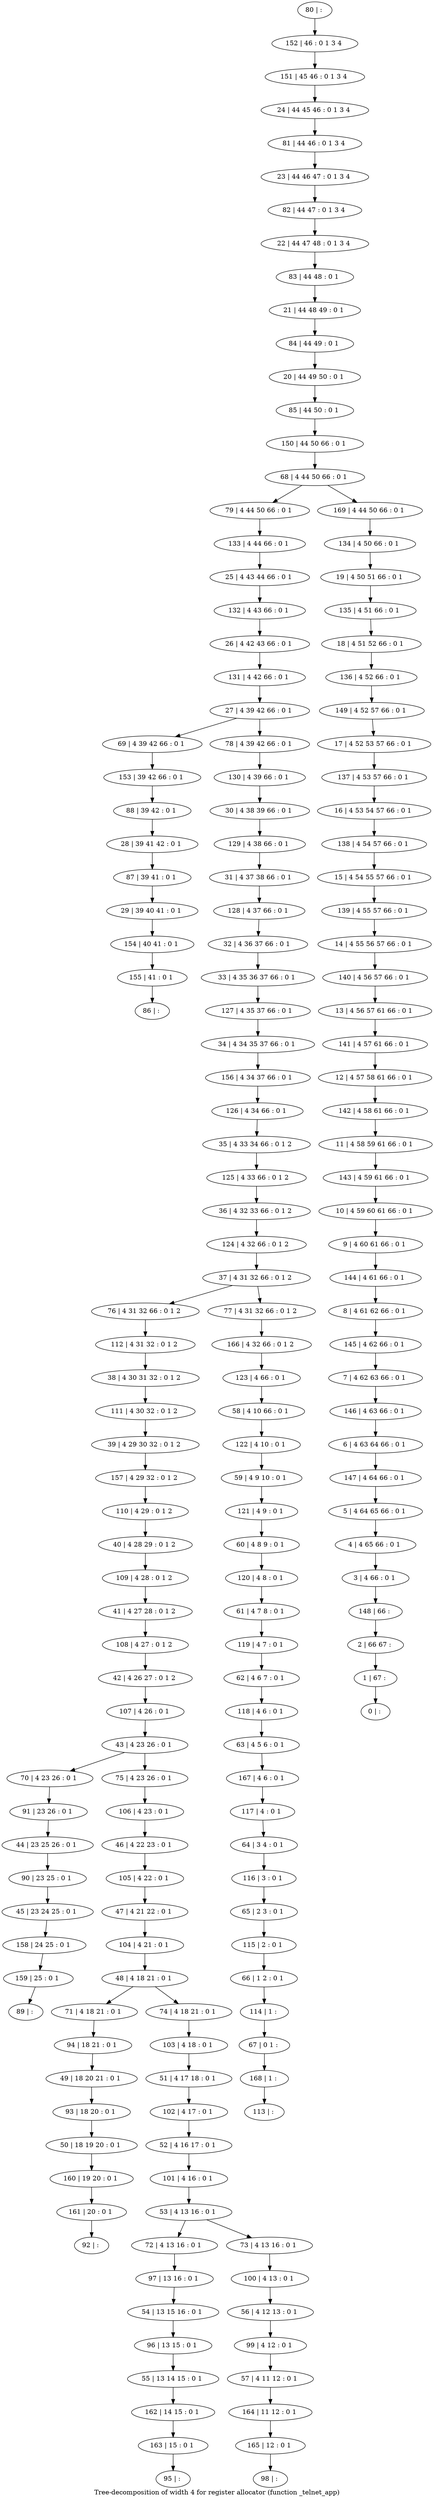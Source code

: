 digraph G {
graph [label="Tree-decomposition of width 4 for register allocator (function _telnet_app)"]
0[label="0 | : "];
1[label="1 | 67 : "];
2[label="2 | 66 67 : "];
3[label="3 | 4 66 : 0 1 "];
4[label="4 | 4 65 66 : 0 1 "];
5[label="5 | 4 64 65 66 : 0 1 "];
6[label="6 | 4 63 64 66 : 0 1 "];
7[label="7 | 4 62 63 66 : 0 1 "];
8[label="8 | 4 61 62 66 : 0 1 "];
9[label="9 | 4 60 61 66 : 0 1 "];
10[label="10 | 4 59 60 61 66 : 0 1 "];
11[label="11 | 4 58 59 61 66 : 0 1 "];
12[label="12 | 4 57 58 61 66 : 0 1 "];
13[label="13 | 4 56 57 61 66 : 0 1 "];
14[label="14 | 4 55 56 57 66 : 0 1 "];
15[label="15 | 4 54 55 57 66 : 0 1 "];
16[label="16 | 4 53 54 57 66 : 0 1 "];
17[label="17 | 4 52 53 57 66 : 0 1 "];
18[label="18 | 4 51 52 66 : 0 1 "];
19[label="19 | 4 50 51 66 : 0 1 "];
20[label="20 | 44 49 50 : 0 1 "];
21[label="21 | 44 48 49 : 0 1 "];
22[label="22 | 44 47 48 : 0 1 3 4 "];
23[label="23 | 44 46 47 : 0 1 3 4 "];
24[label="24 | 44 45 46 : 0 1 3 4 "];
25[label="25 | 4 43 44 66 : 0 1 "];
26[label="26 | 4 42 43 66 : 0 1 "];
27[label="27 | 4 39 42 66 : 0 1 "];
28[label="28 | 39 41 42 : 0 1 "];
29[label="29 | 39 40 41 : 0 1 "];
30[label="30 | 4 38 39 66 : 0 1 "];
31[label="31 | 4 37 38 66 : 0 1 "];
32[label="32 | 4 36 37 66 : 0 1 "];
33[label="33 | 4 35 36 37 66 : 0 1 "];
34[label="34 | 4 34 35 37 66 : 0 1 "];
35[label="35 | 4 33 34 66 : 0 1 2 "];
36[label="36 | 4 32 33 66 : 0 1 2 "];
37[label="37 | 4 31 32 66 : 0 1 2 "];
38[label="38 | 4 30 31 32 : 0 1 2 "];
39[label="39 | 4 29 30 32 : 0 1 2 "];
40[label="40 | 4 28 29 : 0 1 2 "];
41[label="41 | 4 27 28 : 0 1 2 "];
42[label="42 | 4 26 27 : 0 1 2 "];
43[label="43 | 4 23 26 : 0 1 "];
44[label="44 | 23 25 26 : 0 1 "];
45[label="45 | 23 24 25 : 0 1 "];
46[label="46 | 4 22 23 : 0 1 "];
47[label="47 | 4 21 22 : 0 1 "];
48[label="48 | 4 18 21 : 0 1 "];
49[label="49 | 18 20 21 : 0 1 "];
50[label="50 | 18 19 20 : 0 1 "];
51[label="51 | 4 17 18 : 0 1 "];
52[label="52 | 4 16 17 : 0 1 "];
53[label="53 | 4 13 16 : 0 1 "];
54[label="54 | 13 15 16 : 0 1 "];
55[label="55 | 13 14 15 : 0 1 "];
56[label="56 | 4 12 13 : 0 1 "];
57[label="57 | 4 11 12 : 0 1 "];
58[label="58 | 4 10 66 : 0 1 "];
59[label="59 | 4 9 10 : 0 1 "];
60[label="60 | 4 8 9 : 0 1 "];
61[label="61 | 4 7 8 : 0 1 "];
62[label="62 | 4 6 7 : 0 1 "];
63[label="63 | 4 5 6 : 0 1 "];
64[label="64 | 3 4 : 0 1 "];
65[label="65 | 2 3 : 0 1 "];
66[label="66 | 1 2 : 0 1 "];
67[label="67 | 0 1 : "];
68[label="68 | 4 44 50 66 : 0 1 "];
69[label="69 | 4 39 42 66 : 0 1 "];
70[label="70 | 4 23 26 : 0 1 "];
71[label="71 | 4 18 21 : 0 1 "];
72[label="72 | 4 13 16 : 0 1 "];
73[label="73 | 4 13 16 : 0 1 "];
74[label="74 | 4 18 21 : 0 1 "];
75[label="75 | 4 23 26 : 0 1 "];
76[label="76 | 4 31 32 66 : 0 1 2 "];
77[label="77 | 4 31 32 66 : 0 1 2 "];
78[label="78 | 4 39 42 66 : 0 1 "];
79[label="79 | 4 44 50 66 : 0 1 "];
80[label="80 | : "];
81[label="81 | 44 46 : 0 1 3 4 "];
82[label="82 | 44 47 : 0 1 3 4 "];
83[label="83 | 44 48 : 0 1 "];
84[label="84 | 44 49 : 0 1 "];
85[label="85 | 44 50 : 0 1 "];
86[label="86 | : "];
87[label="87 | 39 41 : 0 1 "];
88[label="88 | 39 42 : 0 1 "];
89[label="89 | : "];
90[label="90 | 23 25 : 0 1 "];
91[label="91 | 23 26 : 0 1 "];
92[label="92 | : "];
93[label="93 | 18 20 : 0 1 "];
94[label="94 | 18 21 : 0 1 "];
95[label="95 | : "];
96[label="96 | 13 15 : 0 1 "];
97[label="97 | 13 16 : 0 1 "];
98[label="98 | : "];
99[label="99 | 4 12 : 0 1 "];
100[label="100 | 4 13 : 0 1 "];
101[label="101 | 4 16 : 0 1 "];
102[label="102 | 4 17 : 0 1 "];
103[label="103 | 4 18 : 0 1 "];
104[label="104 | 4 21 : 0 1 "];
105[label="105 | 4 22 : 0 1 "];
106[label="106 | 4 23 : 0 1 "];
107[label="107 | 4 26 : 0 1 "];
108[label="108 | 4 27 : 0 1 2 "];
109[label="109 | 4 28 : 0 1 2 "];
110[label="110 | 4 29 : 0 1 2 "];
111[label="111 | 4 30 32 : 0 1 2 "];
112[label="112 | 4 31 32 : 0 1 2 "];
113[label="113 | : "];
114[label="114 | 1 : "];
115[label="115 | 2 : 0 1 "];
116[label="116 | 3 : 0 1 "];
117[label="117 | 4 : 0 1 "];
118[label="118 | 4 6 : 0 1 "];
119[label="119 | 4 7 : 0 1 "];
120[label="120 | 4 8 : 0 1 "];
121[label="121 | 4 9 : 0 1 "];
122[label="122 | 4 10 : 0 1 "];
123[label="123 | 4 66 : 0 1 "];
124[label="124 | 4 32 66 : 0 1 2 "];
125[label="125 | 4 33 66 : 0 1 2 "];
126[label="126 | 4 34 66 : 0 1 "];
127[label="127 | 4 35 37 66 : 0 1 "];
128[label="128 | 4 37 66 : 0 1 "];
129[label="129 | 4 38 66 : 0 1 "];
130[label="130 | 4 39 66 : 0 1 "];
131[label="131 | 4 42 66 : 0 1 "];
132[label="132 | 4 43 66 : 0 1 "];
133[label="133 | 4 44 66 : 0 1 "];
134[label="134 | 4 50 66 : 0 1 "];
135[label="135 | 4 51 66 : 0 1 "];
136[label="136 | 4 52 66 : 0 1 "];
137[label="137 | 4 53 57 66 : 0 1 "];
138[label="138 | 4 54 57 66 : 0 1 "];
139[label="139 | 4 55 57 66 : 0 1 "];
140[label="140 | 4 56 57 66 : 0 1 "];
141[label="141 | 4 57 61 66 : 0 1 "];
142[label="142 | 4 58 61 66 : 0 1 "];
143[label="143 | 4 59 61 66 : 0 1 "];
144[label="144 | 4 61 66 : 0 1 "];
145[label="145 | 4 62 66 : 0 1 "];
146[label="146 | 4 63 66 : 0 1 "];
147[label="147 | 4 64 66 : 0 1 "];
148[label="148 | 66 : "];
149[label="149 | 4 52 57 66 : 0 1 "];
150[label="150 | 44 50 66 : 0 1 "];
151[label="151 | 45 46 : 0 1 3 4 "];
152[label="152 | 46 : 0 1 3 4 "];
153[label="153 | 39 42 66 : 0 1 "];
154[label="154 | 40 41 : 0 1 "];
155[label="155 | 41 : 0 1 "];
156[label="156 | 4 34 37 66 : 0 1 "];
157[label="157 | 4 29 32 : 0 1 2 "];
158[label="158 | 24 25 : 0 1 "];
159[label="159 | 25 : 0 1 "];
160[label="160 | 19 20 : 0 1 "];
161[label="161 | 20 : 0 1 "];
162[label="162 | 14 15 : 0 1 "];
163[label="163 | 15 : 0 1 "];
164[label="164 | 11 12 : 0 1 "];
165[label="165 | 12 : 0 1 "];
166[label="166 | 4 32 66 : 0 1 2 "];
167[label="167 | 4 6 : 0 1 "];
168[label="168 | 1 : "];
169[label="169 | 4 44 50 66 : 0 1 "];
32->33 ;
27->69 ;
43->70 ;
48->71 ;
53->72 ;
53->73 ;
48->74 ;
43->75 ;
37->76 ;
37->77 ;
27->78 ;
87->29 ;
28->87 ;
88->28 ;
90->45 ;
44->90 ;
91->44 ;
70->91 ;
93->50 ;
49->93 ;
94->49 ;
71->94 ;
96->55 ;
54->96 ;
97->54 ;
72->97 ;
99->57 ;
56->99 ;
100->56 ;
73->100 ;
101->53 ;
52->101 ;
102->52 ;
51->102 ;
103->51 ;
74->103 ;
104->48 ;
47->104 ;
105->47 ;
46->105 ;
106->46 ;
75->106 ;
107->43 ;
42->107 ;
108->42 ;
41->108 ;
109->41 ;
40->109 ;
110->40 ;
111->39 ;
38->111 ;
112->38 ;
76->112 ;
114->67 ;
66->114 ;
115->66 ;
65->115 ;
116->65 ;
64->116 ;
117->64 ;
118->63 ;
62->118 ;
119->62 ;
61->119 ;
120->61 ;
60->120 ;
121->60 ;
59->121 ;
122->59 ;
58->122 ;
123->58 ;
124->37 ;
36->124 ;
125->36 ;
35->125 ;
126->35 ;
127->34 ;
33->127 ;
128->32 ;
31->128 ;
129->31 ;
30->129 ;
130->30 ;
78->130 ;
131->27 ;
26->131 ;
132->26 ;
25->132 ;
133->25 ;
79->133 ;
153->88 ;
69->153 ;
29->154 ;
155->86 ;
154->155 ;
156->126 ;
34->156 ;
157->110 ;
39->157 ;
45->158 ;
159->89 ;
158->159 ;
50->160 ;
161->92 ;
160->161 ;
55->162 ;
163->95 ;
162->163 ;
57->164 ;
165->98 ;
164->165 ;
166->123 ;
77->166 ;
167->117 ;
63->167 ;
168->113 ;
67->168 ;
80->152 ;
152->151 ;
151->24 ;
24->81 ;
81->23 ;
23->82 ;
82->22 ;
22->83 ;
83->21 ;
21->84 ;
84->20 ;
20->85 ;
85->150 ;
150->68 ;
134->19 ;
19->135 ;
135->18 ;
18->136 ;
136->149 ;
149->17 ;
17->137 ;
137->16 ;
16->138 ;
138->15 ;
15->139 ;
139->14 ;
14->140 ;
140->13 ;
13->141 ;
141->12 ;
12->142 ;
142->11 ;
11->143 ;
143->10 ;
10->9 ;
9->144 ;
144->8 ;
8->145 ;
145->7 ;
7->146 ;
146->6 ;
6->147 ;
147->5 ;
5->4 ;
4->3 ;
3->148 ;
148->2 ;
2->1 ;
1->0 ;
169->134 ;
68->79 ;
68->169 ;
}
